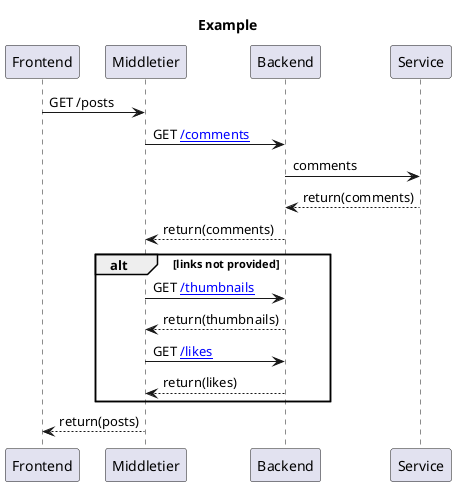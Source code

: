 @startuml
title Example

Frontend->Middletier: GET /posts

Middletier->Backend: GET [[http://example.com /comments]]
Backend->Service: comments
Backend<--Service: return(comments)
Middletier<--Backend: return(comments)

alt links not provided
  Middletier->Backend: GET [[http://example.com /thumbnails]]
  Middletier<--Backend: return(thumbnails)
  Middletier->Backend: GET [[http://example.com /likes]]
  Middletier<--Backend: return(likes)
end

Frontend<--Middletier: return(posts)
@enduml
